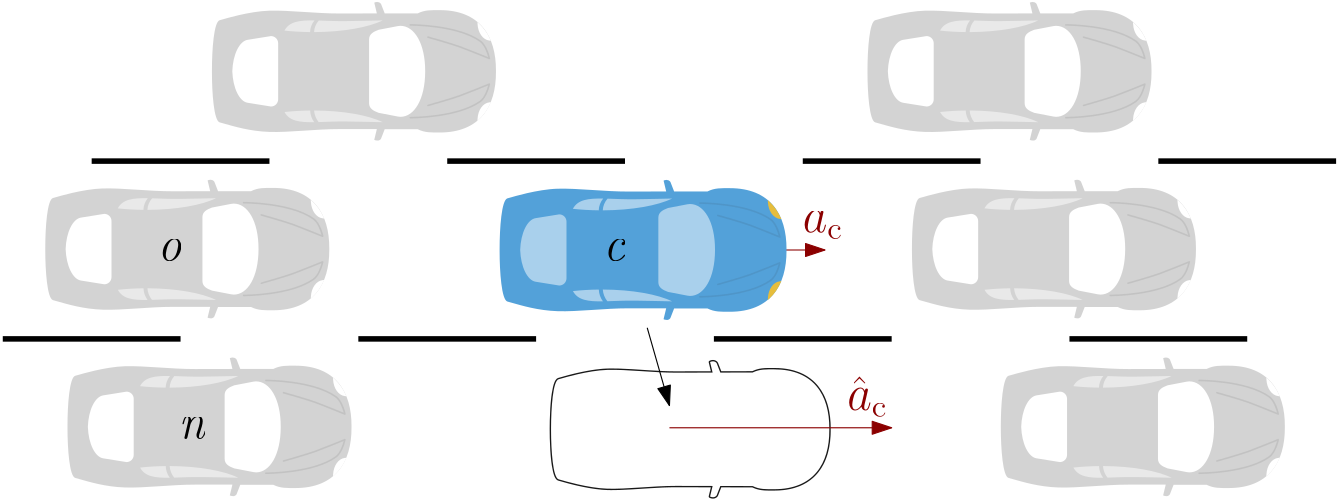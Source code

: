 <?xml version="1.0"?>
<!DOCTYPE ipe SYSTEM "ipe.dtd">
<ipe version="70212" creator="Ipe 7.2.12">
<info created="D:20190508183704" modified="D:20190602180007"/>
<ipestyle name="basic">
<symbol name="arrow/arc(spx)">
<path stroke="sym-stroke" fill="sym-stroke" pen="sym-pen">
0 0 m
-1 0.333 l
-1 -0.333 l
h
</path>
</symbol>
<symbol name="arrow/farc(spx)">
<path stroke="sym-stroke" fill="white" pen="sym-pen">
0 0 m
-1 0.333 l
-1 -0.333 l
h
</path>
</symbol>
<symbol name="arrow/ptarc(spx)">
<path stroke="sym-stroke" fill="sym-stroke" pen="sym-pen">
0 0 m
-1 0.333 l
-0.8 0 l
-1 -0.333 l
h
</path>
</symbol>
<symbol name="arrow/fptarc(spx)">
<path stroke="sym-stroke" fill="white" pen="sym-pen">
0 0 m
-1 0.333 l
-0.8 0 l
-1 -0.333 l
h
</path>
</symbol>
<symbol name="mark/circle(sx)" transformations="translations">
<path fill="sym-stroke">
0.6 0 0 0.6 0 0 e
0.4 0 0 0.4 0 0 e
</path>
</symbol>
<symbol name="mark/disk(sx)" transformations="translations">
<path fill="sym-stroke">
0.6 0 0 0.6 0 0 e
</path>
</symbol>
<symbol name="mark/fdisk(sfx)" transformations="translations">
<group>
<path fill="sym-fill">
0.5 0 0 0.5 0 0 e
</path>
<path fill="sym-stroke" fillrule="eofill">
0.6 0 0 0.6 0 0 e
0.4 0 0 0.4 0 0 e
</path>
</group>
</symbol>
<symbol name="mark/box(sx)" transformations="translations">
<path fill="sym-stroke" fillrule="eofill">
-0.6 -0.6 m
0.6 -0.6 l
0.6 0.6 l
-0.6 0.6 l
h
-0.4 -0.4 m
0.4 -0.4 l
0.4 0.4 l
-0.4 0.4 l
h
</path>
</symbol>
<symbol name="mark/square(sx)" transformations="translations">
<path fill="sym-stroke">
-0.6 -0.6 m
0.6 -0.6 l
0.6 0.6 l
-0.6 0.6 l
h
</path>
</symbol>
<symbol name="mark/fsquare(sfx)" transformations="translations">
<group>
<path fill="sym-fill">
-0.5 -0.5 m
0.5 -0.5 l
0.5 0.5 l
-0.5 0.5 l
h
</path>
<path fill="sym-stroke" fillrule="eofill">
-0.6 -0.6 m
0.6 -0.6 l
0.6 0.6 l
-0.6 0.6 l
h
-0.4 -0.4 m
0.4 -0.4 l
0.4 0.4 l
-0.4 0.4 l
h
</path>
</group>
</symbol>
<symbol name="mark/cross(sx)" transformations="translations">
<group>
<path fill="sym-stroke">
-0.43 -0.57 m
0.57 0.43 l
0.43 0.57 l
-0.57 -0.43 l
h
</path>
<path fill="sym-stroke">
-0.43 0.57 m
0.57 -0.43 l
0.43 -0.57 l
-0.57 0.43 l
h
</path>
</group>
</symbol>
<symbol name="arrow/fnormal(spx)">
<path stroke="sym-stroke" fill="white" pen="sym-pen">
0 0 m
-1 0.333 l
-1 -0.333 l
h
</path>
</symbol>
<symbol name="arrow/pointed(spx)">
<path stroke="sym-stroke" fill="sym-stroke" pen="sym-pen">
0 0 m
-1 0.333 l
-0.8 0 l
-1 -0.333 l
h
</path>
</symbol>
<symbol name="arrow/fpointed(spx)">
<path stroke="sym-stroke" fill="white" pen="sym-pen">
0 0 m
-1 0.333 l
-0.8 0 l
-1 -0.333 l
h
</path>
</symbol>
<symbol name="arrow/linear(spx)">
<path stroke="sym-stroke" pen="sym-pen">
-1 0.333 m
0 0 l
-1 -0.333 l
</path>
</symbol>
<symbol name="arrow/fdouble(spx)">
<path stroke="sym-stroke" fill="white" pen="sym-pen">
0 0 m
-1 0.333 l
-1 -0.333 l
h
-1 0 m
-2 0.333 l
-2 -0.333 l
h
</path>
</symbol>
<symbol name="arrow/double(spx)">
<path stroke="sym-stroke" fill="sym-stroke" pen="sym-pen">
0 0 m
-1 0.333 l
-1 -0.333 l
h
-1 0 m
-2 0.333 l
-2 -0.333 l
h
</path>
</symbol>
<pen name="heavier" value="0.8"/>
<pen name="fat" value="1.2"/>
<pen name="ultrafat" value="2"/>
<symbolsize name="large" value="5"/>
<symbolsize name="small" value="2"/>
<symbolsize name="tiny" value="1.1"/>
<arrowsize name="large" value="10"/>
<arrowsize name="small" value="5"/>
<arrowsize name="tiny" value="3"/>
<color name="red" value="1 0 0"/>
<color name="green" value="0 1 0"/>
<color name="blue" value="0 0 1"/>
<color name="yellow" value="1 1 0"/>
<color name="orange" value="1 0.647 0"/>
<color name="gold" value="1 0.843 0"/>
<color name="purple" value="0.627 0.125 0.941"/>
<color name="gray" value="0.745"/>
<color name="brown" value="0.647 0.165 0.165"/>
<color name="navy" value="0 0 0.502"/>
<color name="pink" value="1 0.753 0.796"/>
<color name="seagreen" value="0.18 0.545 0.341"/>
<color name="turquoise" value="0.251 0.878 0.816"/>
<color name="violet" value="0.933 0.51 0.933"/>
<color name="darkblue" value="0 0 0.545"/>
<color name="darkcyan" value="0 0.545 0.545"/>
<color name="darkgray" value="0.663"/>
<color name="darkgreen" value="0 0.392 0"/>
<color name="darkmagenta" value="0.545 0 0.545"/>
<color name="darkorange" value="1 0.549 0"/>
<color name="darkred" value="0.545 0 0"/>
<color name="lightblue" value="0.678 0.847 0.902"/>
<color name="lightcyan" value="0.878 1 1"/>
<color name="lightgray" value="0.827"/>
<color name="lightgreen" value="0.565 0.933 0.565"/>
<color name="lightyellow" value="1 1 0.878"/>
<dashstyle name="dashed" value="[4] 0"/>
<dashstyle name="dotted" value="[1 3] 0"/>
<dashstyle name="dash dotted" value="[4 2 1 2] 0"/>
<dashstyle name="dash dot dotted" value="[4 2 1 2 1 2] 0"/>
<textsize name="large" value="\large"/>
<textsize name="Large" value="\Large"/>
<textsize name="LARGE" value="\LARGE"/>
<textsize name="huge" value="\huge"/>
<textsize name="Huge" value="\Huge"/>
<textsize name="small" value="\small"/>
<textsize name="footnote" value="\footnotesize"/>
<textsize name="tiny" value="\tiny"/>
<textstyle name="center" begin="\begin{center}" end="\end{center}"/>
<textstyle name="itemize" begin="\begin{itemize}" end="\end{itemize}"/>
<textstyle name="item" begin="\begin{itemize}\item{}" end="\end{itemize}"/>
<gridsize name="4 pts" value="4"/>
<gridsize name="8 pts (~3 mm)" value="8"/>
<gridsize name="16 pts (~6 mm)" value="16"/>
<gridsize name="32 pts (~12 mm)" value="32"/>
<gridsize name="10 pts (~3.5 mm)" value="10"/>
<gridsize name="20 pts (~7 mm)" value="20"/>
<gridsize name="14 pts (~5 mm)" value="14"/>
<gridsize name="28 pts (~10 mm)" value="28"/>
<gridsize name="56 pts (~20 mm)" value="56"/>
<anglesize name="90 deg" value="90"/>
<anglesize name="60 deg" value="60"/>
<anglesize name="45 deg" value="45"/>
<anglesize name="30 deg" value="30"/>
<anglesize name="22.5 deg" value="22.5"/>
<opacity name="10%" value="0.1"/>
<opacity name="30%" value="0.3"/>
<opacity name="50%" value="0.5"/>
<opacity name="75%" value="0.75"/>
<layout paper="512 320" origin="0 0" frame="512 320"/>
<tiling name="falling" angle="-60" step="4" width="1"/>
<tiling name="rising" angle="30" step="4" width="1"/>
</ipestyle>
<page>
<layer name="alpha"/>
<view layers="alpha" active="alpha"/>
<group layer="alpha" matrix="0.105889 0 0 -0.105889 228.64 120.658">
<group>
<path stroke="0.098" fill="0" pen="1">
557.588 7.00009 m
556.079 7.0091
552.867 7.30499
551.119 7.93759 c
547.619 9.43759 l
556.275 45.3751 l
431.464 45.6564 l
429.028 45.6613
426.576 45.6423
424.12 45.6251 c
419.208 45.5908
414.256 45.5206
409.277 45.4064 c
401.984 45.2391
394.608 44.9935
387.215 44.6876 c
386.819 44.6713
386.423 44.642
386.027 44.6251 c
371.095 43.995
356.02 43.1334
340.996 42.1876 c
320.67 40.9049
300.476 39.4803
280.872 38.3126 c
266.344 37.4473
252.14 36.7331
238.497 36.3126 c
229.128 36.0239
220.034 35.8561
211.248 35.9064 c
206.932 35.9311
202.68 35.9997
198.529 36.1251 c
194.378 36.2506
190.149 36.4805
185.873 36.7814 c
183.735 36.9319
181.595 37.0916
179.436 37.2814 c
172.967 37.8498
166.391 38.6028
159.842 39.4689 c
159.832 39.4699
159.821 39.4679
159.811 39.4689 c
155.438 40.0475
151.092 40.6944
146.749 41.3751 c
142.405 42.0558
138.075 42.773
133.811 43.5314 c
129.557 44.288
125.341 45.0967
121.218 45.9064 c
121.208 45.9084
121.196 45.9044
121.186 45.9064 c
119.12 46.3123
117.117 46.7106
115.093 47.1251 c
109.031 48.3668
103.159 49.6412
97.5928 50.9064 c
97.5827 50.9084
97.5717 50.9044
97.5616 50.9064 c
93.8452 51.7513
90.2744 52.5815
86.843 53.4064 c
79.9792 55.0548
73.7277 56.641
68.312 58.0626 c
60.1884 60.1951
53.9295 61.9899
50.2184 63.0626 c
47.7448 63.7784
46.4059 64.1876
46.4059 64.1876 c
32.7186 67.9376 l
31.8162 68.1864
30.9405 68.6306
30.0936 69.2501 c
29.8059 69.4606
29.5313 69.6861
29.2499 69.9376 c
28.1503 70.9172
27.0989 72.2083
26.0937 73.7814 c
26.0891 73.7884
26.0983 73.8057
26.0937 73.8126 c
25.5933 74.5974
25.0712 75.4531
24.5937 76.3751 c
24.5895 76.3831
24.5979 76.3983
24.5937 76.4063 c
24.1161 77.33
23.6425 78.3205
23.1875 79.3751 c
23.1838 79.384
23.1912 79.3972
23.1875 79.4062 c
19.5204 87.9157
16.5674 100.538
14.25 115.625 c
14.2485 115.635
14.2515 115.646
14.25 115.656 c
14.2141 115.89
14.1919 116.14
14.1563 116.375 c
13.6517 119.706
13.1643 123.173
12.7188 126.719 c
12.6883 126.961
12.6553 127.194
12.6251 127.437 c
12.1235 131.481
11.6783 135.64
11.2501 139.906 c
11.2491 139.916
11.2511 139.927
11.2501 139.937 c
11.0365 142.066
10.821 144.232
10.6251 146.406 c
10.6242 146.416
10.626 146.427
10.6251 146.437 c
10.4293 148.612
10.2411 150.787
10.0626 153 c
10.0618 153.01
10.0634 153.021
10.0626 153.031 c
9.70484 157.469
9.38442 161.977
9.09385 166.531 c
9.0932 166.541
9.09451 166.552
9.09385 166.562 c
8.22126 180.246
7.63427 194.351
7.31262 208.125 c
7.31238 208.135
7.31286 208.145
7.31262 208.156 c
7.09819 217.345
7.00002 226.369
7.00002 235.063 c
7.00002 236.03
7.02757 237.025
7.03127 238 c
7.02757 238.975
7.00002 239.97
7.00002 240.938 c
7.00002 249.631
7.09818 258.655
7.31252 267.844 c
7.31276 267.854
7.31228 267.865
7.31252 267.875 c
7.63417 281.649
8.22116 295.753
9.09375 309.437 c
9.09441 309.448
9.0931 309.459
9.09375 309.469 c
9.38432 314.023
9.70474 318.531
10.0625 322.969 c
10.0633 322.979
10.0617 322.99
10.0625 323 c
10.241 325.213
10.4292 327.388
10.625 329.562 c
10.6259 329.573
10.6241 329.583
10.625 329.594 c
10.8209 331.768
11.0364 333.934
11.25 336.062 c
11.251 336.073
11.249 336.083
11.25 336.094 c
11.6782 340.36
12.1234 344.519
12.625 348.562 c
12.6552 348.806
12.6882 349.038
12.7187 349.281 c
13.1642 352.827
13.6516 356.293
14.1562 359.625 c
14.1918 359.86
14.214 360.109
14.2499 360.344 c
14.2514 360.354
14.2484 360.365
14.2499 360.375 c
16.5673 375.462
19.5203 388.084
23.1874 396.593 c
23.1911 396.602
23.1837 396.616
23.1874 396.625 c
23.6424 397.679
24.116 398.67
24.5936 399.593 c
24.5978 399.601
24.5894 399.617
24.5936 399.625 c
25.0711 400.547
25.5932 401.402
26.0936 402.187 c
26.0982 402.194
26.089 402.211
26.0936 402.218 c
27.0988 403.791
28.1502 405.082
29.2498 406.062 c
29.5312 406.314
29.8058 406.539
30.0935 406.75 c
30.9404 407.369
31.8161 407.813
32.7185 408.062 c
46.4058 411.812 l
46.4058 411.812
47.7447 412.221
50.2183 412.937 c
53.9294 414.01
60.1883 415.805
68.3119 417.937 c
73.7276 419.359
79.9791 420.945
86.8429 422.593 c
90.2743 423.418
93.8451 424.248
97.5615 425.093 c
97.5717 425.095
97.5826 425.091
97.5927 425.093 c
103.159 426.359
109.031 427.633
115.093 428.875 c
117.116 429.289
119.12 429.687
121.186 430.093 c
121.196 430.095
121.207 430.091
121.217 430.093 c
125.341 430.903
129.557 431.712
133.811 432.468 c
138.075 433.227
142.405 433.944
146.748 434.625 c
151.092 435.305
155.438 435.952
159.811 436.531 c
159.821 436.532
159.832 436.53
159.842 436.531 c
166.391 437.397
172.967 438.15
179.436 438.718 c
181.595 438.908
183.735 439.068
185.873 439.218 c
190.149 439.519
194.378 439.749
198.529 439.875 c
202.68 440
206.932 440.069
211.248 440.093 c
220.034 440.144
229.128 439.976
238.497 439.687 c
252.14 439.267
266.344 438.552
280.872 437.687 c
300.476 436.519
320.67 435.095
340.996 433.812 c
356.02 432.866
371.095 432.005
386.027 431.375 c
386.423 431.358
386.819 431.328
387.215 431.312 c
394.608 431.006
401.984 430.761
409.277 430.593 c
414.255 430.479
419.208 430.409
424.12 430.375 c
426.576 430.357
429.028 430.338
431.464 430.343 c
556.275 430.625 l
547.619 466.562 l
551.119 468.062 l
552.867 468.695
556.079 468.991
557.588 469 c
558.436 469.005
559.343 468.925
560.275 468.75 c
560.586 468.691
560.899 468.609
561.213 468.531 c
561.517 468.455
561.845 468.374
562.15 468.281 c
562.779 468.088
563.414 467.859
564.025 467.593 c
565.847 466.8
567.559 465.662
568.806 464.281 c
568.816 464.27
568.828 464.26
568.838 464.25 c
569.462 463.552
569.95 462.798
570.306 461.968 c
582.462 430.656 l
692.399 430.906 l
693.146 431.28
693.875 431.651
694.617 432 c
697.597 433.399
700.528 434.597
703.461 435.625 c
704.923 436.137
706.379 436.6
707.836 437.031 c
712.936 438.538
718.024 439.582
723.18 440.281 c
726.126 440.68
729.105 440.975
732.117 441.187 c
733.623 441.293
735.151 441.367
736.679 441.437 c
739.736 441.577
742.818 441.65
745.992 441.687 c
752.339 441.761
758.971 441.687
765.992 441.687 c
776.402 441.687
786.314 441.156
795.773 440.125 c
799.556 439.712
803.264 439.227
806.897 438.656 c
814.165 437.513
821.126 436.037
827.803 434.281 c
829.473 433.842
831.139 433.382
832.772 432.906 c
837.671 431.477
842.385 429.88
846.959 428.125 c
848.484 427.539
850.002 426.964
851.491 426.343 c
854.469 425.102
857.373 423.786
860.209 422.406 c
861.628 421.716
863.045 421.005
864.428 420.281 c
867.194 418.832
869.895 417.301
872.522 415.718 c
873.835 414.927
875.118 414.105
876.397 413.281 c
882.791 409.161
888.76 404.655
894.303 399.75 c
898.731 395.83
902.904 391.67
906.803 387.281 c
906.808 387.275
906.798 387.255
906.803 387.25 c
907.773 386.157
908.74 385.058
909.678 383.937 c
909.683 383.931
909.673 383.912
909.678 383.906 c
910.615 382.785
911.553 381.648
912.459 380.5 c
912.464 380.494
912.454 380.475
912.459 380.469 c
915.184 377.01
917.772 373.45
920.209 369.75 c
920.214 369.743
920.204 369.726
920.209 369.719 c
921.018 368.49
921.838 367.254
922.615 366 c
922.62 365.992
922.61 365.976
922.615 365.969 c
924.955 362.191
927.182 358.316
929.24 354.312 c
929.244 354.304
929.236 354.289
929.24 354.281 c
929.923 352.952
930.588 351.603
931.24 350.25 c
931.244 350.242
931.236 350.227
931.24 350.219 c
931.892 348.865
932.556 347.502
933.177 346.125 c
933.181 346.116
933.173 346.102
933.177 346.094 c
934.424 343.331
935.615 340.542
936.74 337.688 c
936.744 337.679
936.736 337.665
936.74 337.656 c
937.3 336.233
937.835 334.789
938.365 333.344 c
938.368 333.335
938.362 333.322
938.365 333.313 c
938.895 331.867
939.427 330.405
939.927 328.938 c
940.427 327.471
940.926 325.989
941.396 324.5 c
941.399 324.491
941.393 324.478
941.396 324.469 c
941.866 322.98
942.33 321.478
942.771 319.969 c
942.774 319.959
942.768 319.947
942.771 319.938 c
943.211 318.428
943.641 316.905
944.052 315.375 c
944.055 315.365
944.049 315.354
944.052 315.344 c
945.29 310.734
946.421 306.038
947.396 301.25 c
947.396 301.219 l
947.719 299.63
948.007 298.015
948.302 296.407 c
948.302 296.375 l
950.377 285.057
951.764 273.313
952.458 261.157 c
952.459 261.146
952.458 261.136
952.458 261.125 c
952.556 259.398
952.637 257.65
952.708 255.907 c
952.709 255.896
952.708 255.886
952.708 255.875 c
952.851 252.379
952.955 248.868
952.99 245.313 c
952.99 245.303
952.99 245.292
952.99 245.282 c
953.007 243.499
953 241.704
952.99 239.907 c
952.99 239.271
952.968 238.635
952.959 238.001 c
952.969 237.366
952.99 236.73
952.99 236.094 c
953 234.297
953.007 232.502
952.99 230.719 c
952.99 230.709
952.99 230.698
952.99 230.688 c
952.956 227.133
952.851 223.623
952.708 220.126 c
952.708 220.115
952.709 220.105
952.708 220.094 c
952.637 218.351
952.556 216.604
952.458 214.876 c
952.458 214.865
952.459 214.855
952.458 214.844 c
951.764 202.688
950.377 190.944
948.302 179.626 c
948.302 179.594 l
948.007 177.986
947.719 176.371
947.396 174.782 c
947.396 174.751 l
946.421 169.963
945.29 165.267
944.052 160.657 c
944.049 160.647
944.055 160.636
944.052 160.626 c
943.641 159.096
943.211 157.573
942.771 156.063 c
942.768 156.053
942.774 156.042
942.771 156.032 c
942.33 154.523
941.866 153.021
941.396 151.532 c
941.393 151.523
941.399 151.51
941.396 151.501 c
940.926 150.013
940.427 148.531
939.927 147.063 c
939.427 145.596
938.895 144.134
938.365 142.688 c
938.362 142.679
938.368 142.666
938.365 142.657 c
937.835 141.212
937.3 139.768
936.74 138.345 c
936.736 138.336
936.744 138.322
936.74 138.314 c
935.615 135.459
934.424 132.67
933.177 129.907 c
933.173 129.899
933.181 129.885
933.177 129.876 c
932.556 128.499
931.892 127.136
931.24 125.782 c
931.236 125.774
931.244 125.759
931.24 125.751 c
930.588 124.398
929.923 123.049
929.24 121.72 c
929.236 121.712
929.244 121.697
929.24 121.689 c
927.182 117.685
924.955 113.811
922.615 110.032 c
922.61 110.025
922.62 110.009
922.615 110.001 c
921.838 108.747
921.018 107.511
920.209 106.282 c
920.204 106.276
920.214 106.258
920.209 106.251 c
917.772 102.551
915.184 98.9907
912.459 95.5325 c
912.454 95.5266
912.464 95.5073
912.459 95.5013 c
911.553 94.3528
910.615 93.216
909.678 92.0951 c
909.673 92.0891
909.683 92.0698
909.678 92.0639 c
908.74 90.943
907.773 89.8443
906.803 88.7514 c
906.798 88.7454
906.808 88.7261
906.803 88.7202 c
902.904 84.3312
898.731 80.1709
894.303 76.2515 c
888.76 71.3457
882.791 66.8403
876.397 62.7202 c
875.118 61.8962
873.835 61.074
872.522 60.2827 c
869.895 58.7002
867.194 57.1689
864.428 55.7202 c
863.045 54.9958
861.628 54.2855
860.209 53.5952 c
857.373 52.2147
854.469 50.8991
851.491 49.6577 c
850.002 49.037
848.484 48.4617
846.959 47.8765 c
842.385 46.1206
837.671 44.5239
832.772 43.0952 c
831.139 42.619
829.473 42.1592
827.803 41.7202 c
821.126 39.9641
814.165 38.4877
806.897 37.3452 c
803.264 36.7739
799.556 36.2889
795.773 35.8765 c
786.314 34.8439
776.402 34.3126
765.992 34.3126 c
758.971 34.3126
752.339 34.2385
745.992 34.3126 c
742.818 34.3499
739.737 34.4227
736.68 34.5626 c
735.151 34.6326
733.623 34.7065
732.117 34.8126 c
729.106 35.025
726.126 35.3196
723.18 35.7189 c
718.024 36.4174
712.936 37.4614
707.836 38.9689 c
706.379 39.3997
704.923 39.8626
703.461 40.3751 c
700.529 41.4031
697.597 42.6006
694.618 44.0001 c
693.875 44.3488
693.146 44.72
692.399 45.0939 c
582.463 45.3439 l
570.306 14.0314 l
569.95 13.2014
569.462 12.4481
568.838 11.7502 c
568.828 11.7397
568.816 11.7296
568.806 11.7189 c
567.559 10.3379
565.847 9.19995
564.025 8.40643 c
563.414 8.1405
562.779 7.91202
562.15 7.71893 c
561.845 7.62564
561.517 7.54456
561.213 7.46893 c
560.899 7.39124
560.586 7.30869
560.275 7.25018 c
559.343 7.07428
558.436 6.99521
557.588 7.00018 c
557.588 7.00009 l
h
</path>
<path fill="1">
557.588 7.00009 m
556.079 7.0091
552.867 7.30621
551.119 7.93759 c
547.619 9.43759 l
556.275 45.2814 l
431.464 45.5626 l
353.501 45.728
264.942 34.0589
198.529 36.0626 c
132.117 38.0663
46.4058 64.0626
46.4058 64.0626 c
32.7184 67.8439 l
13.4672 73.1401
6.99997 165.211
6.99997 234.625 c
6.99997 235.738
7.02662 236.878
7.03122 238 c
7.02662 239.122
6.99997 240.262
6.99997 241.375 c
6.99997 310.789
13.4672 402.86
32.7184 408.156 c
46.4058 411.938 l
46.4058 411.938
132.117 437.934
198.529 439.938 c
264.942 441.941
353.501 430.272
431.464 430.438 c
556.275 430.719 l
547.619 466.563 l
551.119 468.063 l
552.867 468.694
556.079 468.991
557.588 469 c
558.436 469.005
559.343 468.926
560.275 468.75 c
560.586 468.692
560.899 468.609
561.213 468.531 c
561.517 468.456
561.845 468.375
562.15 468.281 c
562.779 468.089
563.414 467.859
564.025 467.594 c
565.847 466.802
567.559 465.691
568.806 464.313 c
568.816 464.302
568.828 464.292
568.838 464.281 c
569.462 463.585
569.95 462.829
570.306 462 c
582.462 430.75 l
692.399 431 l
716.299 442.943
737.91 441.719
765.992 441.719 c
899.241 441.719
953.618 355.133
952.99 240.344 c
952.99 239.564
952.971 238.778
952.959 238 c
952.971 237.222
952.99 236.437
952.99 235.656 c
953.618 120.868
899.241 34.2814
765.992 34.2814 c
737.91 34.2814
716.299 33.0577
692.399 45.0001 c
582.462 45.2501 l
570.306 14.0002 l
569.95 13.1717
569.462 12.4155
568.838 11.7189 c
568.828 11.7085
568.816 11.6983
568.806 11.6877 c
567.559 10.3092
565.847 9.19846
564.025 8.40644 c
563.414 8.14099
562.779 7.91162
562.15 7.71894 c
561.845 7.62586
561.517 7.54434
561.213 7.46894 c
560.899 7.39136
560.586 7.3086
560.275 7.25019 c
559.343 7.07459
558.436 6.99521
557.588 7.00019 c
557.588 7.00009 l
h
</path>
</group>
</group>
<path stroke="black" pen="2">
32 128 m
96 128 l
</path>
<path stroke="black" pen="2">
160 128 m
224 128 l
</path>
<path stroke="black" pen="2">
288 128 m
352 128 l
</path>
<path stroke="black" pen="2">
416 128 m
480 128 l
</path>
<path stroke="black" pen="2">
512 192 m
448 192 l
</path>
<path stroke="black" pen="2">
384 192 m
320 192 l
</path>
<path stroke="black" pen="2">
256 192 m
192 192 l
</path>
<path stroke="black" pen="2">
128 192 m
64 192 l
</path>
<path stroke="darkred" arrow="normal/normal">
272 96 m
352 96 l
</path>
<path stroke="black" arrow="normal/normal">
264 132 m
272 104 l
</path>
<text matrix="1 0 0 1 64 4" transformations="translations" pos="256 160" stroke="darkred" type="label" width="14.55" height="7.415" depth="2.58" valign="bottom" size="LARGE" style="math">a_{\rm c}</text>
<text matrix="1 0 0 1 80 -60" transformations="translations" pos="256 160" stroke="darkred" type="label" width="14.55" height="11.959" depth="2.58" valign="bottom" size="LARGE" style="math">\hat{a}_{\rm c}</text>
<text transformations="translations" pos="256 160" stroke="black" type="label" width="7.747" height="7.412" depth="0" halign="center" valign="center" size="LARGE" style="math">\textit{c}</text>
<path stroke="darkred" arrow="normal/normal">
256 160 m
328 160 l
</path>
<group matrix="0.595292 0 0 -0.595292 210.858 185.238">
<path fill="0.325 0.631 0.85">
101 0 m
4.68 0 0 -4.68 101.061 4.6796 99.81 0.17 a
99.17 0.45 l
100.74 7 l
77.85 7.05 l
63.55 7.1
47.31 5
35.13 5.33 c
22.95 5.66
7.23 10.47
7.23 10.47 c
4.72 11.16 l
1.19 12.13
0 29
0 41.75 c
0 42.98 l
0 55.72
1.19 72.6
4.72 73.57 c
7.23 74.27 l
13.27 75.94
23 79
35.13 79.4 c
47.26 79.8
63.55 77.63
77.85 77.66 c
100.74 77.66 l
99.15 84.23 l
99.79 84.51 l
4.27 0 0 -4.27 100.983 80.41 100.98 84.68 a
2.85 0 0 -2.85 101.225 81.8406 101.47 84.68 a
101.64 84.68 l
101.82 84.63 l
102.16 84.5 l
2.6 0 0 -2.6 101.166 82.0974 103.04 83.9 a
1.37 0 0 -1.37 102.042 82.9616 103.31 83.48 a
105.54 77.75 l
125.7 77.75 l
130.09 79.94
134.05 79.75
139.2 79.75 c
163.64 79.75
173.61 63.87
173.5 42.82 c
173.5 42.39 l
173.5 41.96 l
173.61 20.88
163.64 5
139.2 5 c
134.05 5
130.09 4.78
125.7 7 c
105.54 7 l
103.31 1.26 l
1.22 0 0 -1.22 102.22 1.80815 103 0.87 a
2.6 0 0 -2.6 101.126 2.67265 102.12 0.27 a
101.78 0.14 l
101.43 0.14 l
2.15 0 0 -2.15 100.553 2.10304 101 0 a
h
</path>
<path fill="1" opacity="50%">
60 66.33 m
156.31 0 0 -156.31 61.2372 222.635 44.35 67.24 a
47.27 72.78
53.48 73.58
62.48 73.45 c
12.6 0 0 12.6 72.5938 65.9353 60 66.33 a
h
62.41 66.31 m
12.52 0 0 -12.52 74.9042 65.5062 65.17 73.38 a
70.08 73.24
75.71 72.94
82.01 73.02 c
91.12 73.13
98.43 73.36
104.3 73.45 c
95.76 69.23
80.22 66.39
62.41 66.31 c
h
</path>
<path fill="0.901 0.741 0.235">
170.39 61.22 m
169.46 61.33 l
165.46 61.79
162.55 66.09
162.26 71.33 c
162.19 72.64 l
163.19 71.75 l
29.49 0 0 -29.49 142.966 50.2869 170 62.07 a
170.38 61.22 l
h
</path>
<path fill="0.164 0.16 0.164" opacity="10%">
121.21 71.19 m
121.15 71.19 l
0.5 0 0 0.5 121.15 70.69 121.15 70.19 a
121.21 70.19 l
122.65 70.19
149.97 70.05
163.54 60.41 c
166.54 58.29
168.15 53.14
168.7 51.02 c
165.63 52.27
155.59 56.34
151.46 57.84 c
146.78 59.55
132.25 63.68
132.1 63.72 c
0.51 0 0 0.51 131.97 63.227 131.48 63.37 a
0.5 0 0 0.5 131.963 63.2419 131.83 62.76 a
131.97 62.76
146.48 58.6
151.12 56.9 c
155.98 55.13
169.12 49.78
169.23 49.73 c
0.5 0 0 0.5 169.419 50.193 169.74 49.81 a
0.49 0 0 0.49 169.43 50.1898 169.91 50.29 a
169.84 50.62
168.22 58.29
164.12 61.22 c
150.3 71
122.68 71.19
121.21 71.19 c
h
</path>
<path fill="1" opacity="50%">
36.05 20.85 m
21.79 23.14 l
16.79 23.94
12.79 32.08
12.44 42.37 c
12.81 52.65
16.81 60.8
21.79 61.59 c
36.05 63.88 l
4.39 0 0 -4.39 36.06 59.49 40.45 59.48 a
40.45 25.25 l
4.39 0 0 -4.39 36.06 25.24 36.05 20.85 a
h
</path>
<path fill="1" opacity="50%">
115.18 14.57 m
7.94 0 0 -7.94 115.253 22.5097 113.57 14.75 a
101.85 17 l
98.6 18.22
96 19.62
96 22.87 c
96 61.87 l
96 65.12
98.61 66.53
101.86 67.74 c
113.56 70 l
7.29 0 0 -7.29 115.17 62.89 115.17 70.18 a
123.5 70.18
130.24 59.66
130.27 42.39 c
130.3 25.12
123.5 14.59
115.17 14.59 c
h
</path>
<path fill="1" opacity="50%">
62.39 18.42 m
80.21 18.34
95.76 15.5
104.3 11.28 c
98.43 11.37
91.12 11.61
82.01 11.71 c
75.76 11.79
70.16 11.5
65.28 11.35 c
11.35 0 0 -11.35 73.7286 18.9292 62.39 18.42 a
h
62.63 11.29 m
53.52 11.14
47.25 11.92
44.31 17.5 c
49.2 18.04
54.47 18.34
59.95 18.4 c
11.73 0 0 11.73 71.6745 18.7593 62.63 11.29 a
h
</path>
<path fill="0.901 0.741 0.235">
170.39 23.69 m
169.46 23.59 l
165.46 23.12
162.55 18.82
162.26 13.59 c
162.19 12.29 l
163.19 13.18 l
29.56 0 0 29.56 142.923 34.6982 170 22.84 a
170.38 23.69 l
h
</path>
<path fill="0.164 0.16 0.164" opacity="10%">
169.42 35 m
0.43 0 0 0.43 169.325 34.5806 169.23 35 a
169.1 35
155.98 29.6
151.12 27.83 c
146.48 26.13
132 22
131.83 22 c
0.5 0 0 0.5 131.965 21.5 132.1 21 a
132.25 21
146.78 25.17
151.46 26.88 c
155.59 28.39
165.63 32.45
168.7 33.7 c
168.14 31.58
166.52 26.43
163.54 24.31 c
149.67 14.46
121.43 14.52
121.16 14.53 c
0.5 0 0 0.5 121.16 14.03 121.16 13.53 a
121.46 13.53
150 13.46
164.16 23.53 c
168.26 26.44
169.88 34.13
169.95 34.46 c
0.49 0 0 0.49 169.47 34.5602 169.78 34.94 a
0.47 0 0 0.47 169.529 34.5428 169.42 35 a
h
</path>
</group>
<group matrix="0.589324 0 0 -0.589324 359.297 185.299">
<path fill="0.827">
101 0 m
4.68 0 0 -4.68 101.061 4.6796 99.81 0.17 a
99.17 0.45 l
100.74 7 l
77.85 7.05 l
63.55 7.1
47.31 5
35.13 5.33 c
22.95 5.66
7.23 10.47
7.23 10.47 c
4.72 11.16 l
1.19 12.13
0 29
0 41.75 c
0 42.98 l
0 55.72
1.19 72.6
4.72 73.57 c
7.23 74.27 l
13.27 75.94
23 79
35.13 79.4 c
47.26 79.8
63.55 77.63
77.85 77.66 c
100.74 77.66 l
99.15 84.23 l
99.79 84.51 l
4.27 0 0 -4.27 100.983 80.41 100.98 84.68 a
2.85 0 0 -2.85 101.225 81.8406 101.47 84.68 a
101.64 84.68 l
101.82 84.63 l
102.16 84.5 l
2.6 0 0 -2.6 101.166 82.0974 103.04 83.9 a
1.37 0 0 -1.37 102.042 82.9616 103.31 83.48 a
105.54 77.75 l
125.7 77.75 l
130.09 79.94
134.05 79.75
139.2 79.75 c
163.64 79.75
173.61 63.87
173.5 42.82 c
173.5 42.39 l
173.5 41.96 l
173.61 20.88
163.64 5
139.2 5 c
134.05 5
130.09 4.78
125.7 7 c
105.54 7 l
103.31 1.26 l
1.22 0 0 -1.22 102.22 1.80815 103 0.87 a
2.6 0 0 -2.6 101.126 2.67265 102.12 0.27 a
101.78 0.14 l
101.43 0.14 l
2.15 0 0 -2.15 100.553 2.10304 101 0 a
h
</path>
<path fill="1" opacity="50%">
60 66.33 m
156.31 0 0 -156.31 61.2372 222.635 44.35 67.24 a
47.27 72.78
53.48 73.58
62.48 73.45 c
12.6 0 0 12.6 72.5938 65.9353 60 66.33 a
h
62.41 66.31 m
12.52 0 0 -12.52 74.9042 65.5062 65.17 73.38 a
70.08 73.24
75.71 72.94
82.01 73.02 c
91.12 73.13
98.43 73.36
104.3 73.45 c
95.76 69.23
80.22 66.39
62.41 66.31 c
h
</path>
<path fill="1" opacity="40%">
170.39 61.22 m
169.46 61.33 l
165.46 61.79
162.55 66.09
162.26 71.33 c
162.19 72.64 l
163.19 71.75 l
29.49 0 0 -29.49 142.966 50.2869 170 62.07 a
170.38 61.22 l
h
</path>
<path fill="0.164 0.16 0.164" opacity="10%">
121.21 71.19 m
121.15 71.19 l
0.5 0 0 0.5 121.15 70.69 121.15 70.19 a
121.21 70.19 l
122.65 70.19
149.97 70.05
163.54 60.41 c
166.54 58.29
168.15 53.14
168.7 51.02 c
165.63 52.27
155.59 56.34
151.46 57.84 c
146.78 59.55
132.25 63.68
132.1 63.72 c
0.51 0 0 0.51 131.97 63.227 131.48 63.37 a
0.5 0 0 0.5 131.963 63.2419 131.83 62.76 a
131.97 62.76
146.48 58.6
151.12 56.9 c
155.98 55.13
169.12 49.78
169.23 49.73 c
0.5 0 0 0.5 169.419 50.193 169.74 49.81 a
0.49 0 0 0.49 169.43 50.1898 169.91 50.29 a
169.84 50.62
168.22 58.29
164.12 61.22 c
150.3 71
122.68 71.19
121.21 71.19 c
h
</path>
<path fill="1">
36.05 20.85 m
21.79 23.14 l
16.79 23.94
12.79 32.08
12.44 42.37 c
12.81 52.65
16.81 60.8
21.79 61.59 c
36.05 63.88 l
4.39 0 0 -4.39 36.06 59.49 40.45 59.48 a
40.45 25.25 l
4.39 0 0 -4.39 36.06 25.24 36.05 20.85 a
h
</path>
<path fill="1">
115.18 14.57 m
7.94 0 0 -7.94 115.253 22.5097 113.57 14.75 a
101.85 17 l
98.6 18.22
96 19.62
96 22.87 c
96 61.87 l
96 65.12
98.61 66.53
101.86 67.74 c
113.56 70 l
7.29 0 0 -7.29 115.17 62.89 115.17 70.18 a
123.5 70.18
130.24 59.66
130.27 42.39 c
130.3 25.12
123.5 14.59
115.17 14.59 c
h
</path>
<path fill="1" opacity="50%">
62.39 18.42 m
80.21 18.34
95.76 15.5
104.3 11.28 c
98.43 11.37
91.12 11.61
82.01 11.71 c
75.76 11.79
70.16 11.5
65.28 11.35 c
11.35 0 0 -11.35 73.7286 18.9292 62.39 18.42 a
h
62.63 11.29 m
53.52 11.14
47.25 11.92
44.31 17.5 c
49.2 18.04
54.47 18.34
59.95 18.4 c
11.73 0 0 11.73 71.6745 18.7593 62.63 11.29 a
h
</path>
<path fill="1" opacity="40%">
170.39 23.69 m
169.46 23.59 l
165.46 23.12
162.55 18.82
162.26 13.59 c
162.19 12.29 l
163.19 13.18 l
29.56 0 0 29.56 142.923 34.6982 170 22.84 a
170.38 23.69 l
h
</path>
<path fill="0.164 0.16 0.164" opacity="10%">
169.42 35 m
0.43 0 0 0.43 169.325 34.5806 169.23 35 a
169.1 35
155.98 29.6
151.12 27.83 c
146.48 26.13
132 22
131.83 22 c
0.5 0 0 0.5 131.965 21.5 132.1 21 a
132.25 21
146.78 25.17
151.46 26.88 c
155.59 28.39
165.63 32.45
168.7 33.7 c
168.14 31.58
166.52 26.43
163.54 24.31 c
149.67 14.46
121.43 14.52
121.16 14.53 c
0.5 0 0 0.5 121.16 14.03 121.16 13.53 a
121.46 13.53
150 13.46
164.16 23.53 c
168.26 26.44
169.88 34.13
169.95 34.46 c
0.49 0 0 0.49 169.47 34.5602 169.78 34.94 a
0.47 0 0 0.47 169.529 34.5428 169.42 35 a
h
</path>
</group>
<text matrix="1 0 0 1 -4 0" transformations="translations" pos="256 160" stroke="black" type="label" width="7.747" height="7.412" depth="0" halign="center" valign="center" size="LARGE" style="math">\textit{c}</text>
<group matrix="0.589324 0 0 -0.589324 343.297 249.299">
<path fill="0.827">
101 0 m
4.68 0 0 -4.68 101.061 4.6796 99.81 0.17 a
99.17 0.45 l
100.74 7 l
77.85 7.05 l
63.55 7.1
47.31 5
35.13 5.33 c
22.95 5.66
7.23 10.47
7.23 10.47 c
4.72 11.16 l
1.19 12.13
0 29
0 41.75 c
0 42.98 l
0 55.72
1.19 72.6
4.72 73.57 c
7.23 74.27 l
13.27 75.94
23 79
35.13 79.4 c
47.26 79.8
63.55 77.63
77.85 77.66 c
100.74 77.66 l
99.15 84.23 l
99.79 84.51 l
4.27 0 0 -4.27 100.983 80.41 100.98 84.68 a
2.85 0 0 -2.85 101.225 81.8406 101.47 84.68 a
101.64 84.68 l
101.82 84.63 l
102.16 84.5 l
2.6 0 0 -2.6 101.166 82.0974 103.04 83.9 a
1.37 0 0 -1.37 102.042 82.9616 103.31 83.48 a
105.54 77.75 l
125.7 77.75 l
130.09 79.94
134.05 79.75
139.2 79.75 c
163.64 79.75
173.61 63.87
173.5 42.82 c
173.5 42.39 l
173.5 41.96 l
173.61 20.88
163.64 5
139.2 5 c
134.05 5
130.09 4.78
125.7 7 c
105.54 7 l
103.31 1.26 l
1.22 0 0 -1.22 102.22 1.80815 103 0.87 a
2.6 0 0 -2.6 101.126 2.67265 102.12 0.27 a
101.78 0.14 l
101.43 0.14 l
2.15 0 0 -2.15 100.553 2.10304 101 0 a
h
</path>
<path fill="1" opacity="50%">
60 66.33 m
156.31 0 0 -156.31 61.2372 222.635 44.35 67.24 a
47.27 72.78
53.48 73.58
62.48 73.45 c
12.6 0 0 12.6 72.5938 65.9353 60 66.33 a
h
62.41 66.31 m
12.52 0 0 -12.52 74.9042 65.5062 65.17 73.38 a
70.08 73.24
75.71 72.94
82.01 73.02 c
91.12 73.13
98.43 73.36
104.3 73.45 c
95.76 69.23
80.22 66.39
62.41 66.31 c
h
</path>
<path fill="1" opacity="40%">
170.39 61.22 m
169.46 61.33 l
165.46 61.79
162.55 66.09
162.26 71.33 c
162.19 72.64 l
163.19 71.75 l
29.49 0 0 -29.49 142.966 50.2869 170 62.07 a
170.38 61.22 l
h
</path>
<path fill="0.164 0.16 0.164" opacity="10%">
121.21 71.19 m
121.15 71.19 l
0.5 0 0 0.5 121.15 70.69 121.15 70.19 a
121.21 70.19 l
122.65 70.19
149.97 70.05
163.54 60.41 c
166.54 58.29
168.15 53.14
168.7 51.02 c
165.63 52.27
155.59 56.34
151.46 57.84 c
146.78 59.55
132.25 63.68
132.1 63.72 c
0.51 0 0 0.51 131.97 63.227 131.48 63.37 a
0.5 0 0 0.5 131.963 63.2419 131.83 62.76 a
131.97 62.76
146.48 58.6
151.12 56.9 c
155.98 55.13
169.12 49.78
169.23 49.73 c
0.5 0 0 0.5 169.419 50.193 169.74 49.81 a
0.49 0 0 0.49 169.43 50.1898 169.91 50.29 a
169.84 50.62
168.22 58.29
164.12 61.22 c
150.3 71
122.68 71.19
121.21 71.19 c
h
</path>
<path fill="1">
36.05 20.85 m
21.79 23.14 l
16.79 23.94
12.79 32.08
12.44 42.37 c
12.81 52.65
16.81 60.8
21.79 61.59 c
36.05 63.88 l
4.39 0 0 -4.39 36.06 59.49 40.45 59.48 a
40.45 25.25 l
4.39 0 0 -4.39 36.06 25.24 36.05 20.85 a
h
</path>
<path fill="1">
115.18 14.57 m
7.94 0 0 -7.94 115.253 22.5097 113.57 14.75 a
101.85 17 l
98.6 18.22
96 19.62
96 22.87 c
96 61.87 l
96 65.12
98.61 66.53
101.86 67.74 c
113.56 70 l
7.29 0 0 -7.29 115.17 62.89 115.17 70.18 a
123.5 70.18
130.24 59.66
130.27 42.39 c
130.3 25.12
123.5 14.59
115.17 14.59 c
h
</path>
<path fill="1" opacity="50%">
62.39 18.42 m
80.21 18.34
95.76 15.5
104.3 11.28 c
98.43 11.37
91.12 11.61
82.01 11.71 c
75.76 11.79
70.16 11.5
65.28 11.35 c
11.35 0 0 -11.35 73.7286 18.9292 62.39 18.42 a
h
62.63 11.29 m
53.52 11.14
47.25 11.92
44.31 17.5 c
49.2 18.04
54.47 18.34
59.95 18.4 c
11.73 0 0 11.73 71.6745 18.7593 62.63 11.29 a
h
</path>
<path fill="1" opacity="40%">
170.39 23.69 m
169.46 23.59 l
165.46 23.12
162.55 18.82
162.26 13.59 c
162.19 12.29 l
163.19 13.18 l
29.56 0 0 29.56 142.923 34.6982 170 22.84 a
170.38 23.69 l
h
</path>
<path fill="0.164 0.16 0.164" opacity="10%">
169.42 35 m
0.43 0 0 0.43 169.325 34.5806 169.23 35 a
169.1 35
155.98 29.6
151.12 27.83 c
146.48 26.13
132 22
131.83 22 c
0.5 0 0 0.5 131.965 21.5 132.1 21 a
132.25 21
146.78 25.17
151.46 26.88 c
155.59 28.39
165.63 32.45
168.7 33.7 c
168.14 31.58
166.52 26.43
163.54 24.31 c
149.67 14.46
121.43 14.52
121.16 14.53 c
0.5 0 0 0.5 121.16 14.03 121.16 13.53 a
121.46 13.53
150 13.46
164.16 23.53 c
168.26 26.44
169.88 34.13
169.95 34.46 c
0.49 0 0 0.49 169.47 34.5602 169.78 34.94 a
0.47 0 0 0.47 169.529 34.5428 169.42 35 a
h
</path>
</group>
<group matrix="0.589324 0 0 -0.589324 107.297 249.299">
<path fill="0.827">
101 0 m
4.68 0 0 -4.68 101.061 4.6796 99.81 0.17 a
99.17 0.45 l
100.74 7 l
77.85 7.05 l
63.55 7.1
47.31 5
35.13 5.33 c
22.95 5.66
7.23 10.47
7.23 10.47 c
4.72 11.16 l
1.19 12.13
0 29
0 41.75 c
0 42.98 l
0 55.72
1.19 72.6
4.72 73.57 c
7.23 74.27 l
13.27 75.94
23 79
35.13 79.4 c
47.26 79.8
63.55 77.63
77.85 77.66 c
100.74 77.66 l
99.15 84.23 l
99.79 84.51 l
4.27 0 0 -4.27 100.983 80.41 100.98 84.68 a
2.85 0 0 -2.85 101.225 81.8406 101.47 84.68 a
101.64 84.68 l
101.82 84.63 l
102.16 84.5 l
2.6 0 0 -2.6 101.166 82.0974 103.04 83.9 a
1.37 0 0 -1.37 102.042 82.9616 103.31 83.48 a
105.54 77.75 l
125.7 77.75 l
130.09 79.94
134.05 79.75
139.2 79.75 c
163.64 79.75
173.61 63.87
173.5 42.82 c
173.5 42.39 l
173.5 41.96 l
173.61 20.88
163.64 5
139.2 5 c
134.05 5
130.09 4.78
125.7 7 c
105.54 7 l
103.31 1.26 l
1.22 0 0 -1.22 102.22 1.80815 103 0.87 a
2.6 0 0 -2.6 101.126 2.67265 102.12 0.27 a
101.78 0.14 l
101.43 0.14 l
2.15 0 0 -2.15 100.553 2.10304 101 0 a
h
</path>
<path fill="1" opacity="50%">
60 66.33 m
156.31 0 0 -156.31 61.2372 222.635 44.35 67.24 a
47.27 72.78
53.48 73.58
62.48 73.45 c
12.6 0 0 12.6 72.5938 65.9353 60 66.33 a
h
62.41 66.31 m
12.52 0 0 -12.52 74.9042 65.5062 65.17 73.38 a
70.08 73.24
75.71 72.94
82.01 73.02 c
91.12 73.13
98.43 73.36
104.3 73.45 c
95.76 69.23
80.22 66.39
62.41 66.31 c
h
</path>
<path fill="1" opacity="40%">
170.39 61.22 m
169.46 61.33 l
165.46 61.79
162.55 66.09
162.26 71.33 c
162.19 72.64 l
163.19 71.75 l
29.49 0 0 -29.49 142.966 50.2869 170 62.07 a
170.38 61.22 l
h
</path>
<path fill="0.164 0.16 0.164" opacity="10%">
121.21 71.19 m
121.15 71.19 l
0.5 0 0 0.5 121.15 70.69 121.15 70.19 a
121.21 70.19 l
122.65 70.19
149.97 70.05
163.54 60.41 c
166.54 58.29
168.15 53.14
168.7 51.02 c
165.63 52.27
155.59 56.34
151.46 57.84 c
146.78 59.55
132.25 63.68
132.1 63.72 c
0.51 0 0 0.51 131.97 63.227 131.48 63.37 a
0.5 0 0 0.5 131.963 63.2419 131.83 62.76 a
131.97 62.76
146.48 58.6
151.12 56.9 c
155.98 55.13
169.12 49.78
169.23 49.73 c
0.5 0 0 0.5 169.419 50.193 169.74 49.81 a
0.49 0 0 0.49 169.43 50.1898 169.91 50.29 a
169.84 50.62
168.22 58.29
164.12 61.22 c
150.3 71
122.68 71.19
121.21 71.19 c
h
</path>
<path fill="1">
36.05 20.85 m
21.79 23.14 l
16.79 23.94
12.79 32.08
12.44 42.37 c
12.81 52.65
16.81 60.8
21.79 61.59 c
36.05 63.88 l
4.39 0 0 -4.39 36.06 59.49 40.45 59.48 a
40.45 25.25 l
4.39 0 0 -4.39 36.06 25.24 36.05 20.85 a
h
</path>
<path fill="1">
115.18 14.57 m
7.94 0 0 -7.94 115.253 22.5097 113.57 14.75 a
101.85 17 l
98.6 18.22
96 19.62
96 22.87 c
96 61.87 l
96 65.12
98.61 66.53
101.86 67.74 c
113.56 70 l
7.29 0 0 -7.29 115.17 62.89 115.17 70.18 a
123.5 70.18
130.24 59.66
130.27 42.39 c
130.3 25.12
123.5 14.59
115.17 14.59 c
h
</path>
<path fill="1" opacity="50%">
62.39 18.42 m
80.21 18.34
95.76 15.5
104.3 11.28 c
98.43 11.37
91.12 11.61
82.01 11.71 c
75.76 11.79
70.16 11.5
65.28 11.35 c
11.35 0 0 -11.35 73.7286 18.9292 62.39 18.42 a
h
62.63 11.29 m
53.52 11.14
47.25 11.92
44.31 17.5 c
49.2 18.04
54.47 18.34
59.95 18.4 c
11.73 0 0 11.73 71.6745 18.7593 62.63 11.29 a
h
</path>
<path fill="1" opacity="40%">
170.39 23.69 m
169.46 23.59 l
165.46 23.12
162.55 18.82
162.26 13.59 c
162.19 12.29 l
163.19 13.18 l
29.56 0 0 29.56 142.923 34.6982 170 22.84 a
170.38 23.69 l
h
</path>
<path fill="0.164 0.16 0.164" opacity="10%">
169.42 35 m
0.43 0 0 0.43 169.325 34.5806 169.23 35 a
169.1 35
155.98 29.6
151.12 27.83 c
146.48 26.13
132 22
131.83 22 c
0.5 0 0 0.5 131.965 21.5 132.1 21 a
132.25 21
146.78 25.17
151.46 26.88 c
155.59 28.39
165.63 32.45
168.7 33.7 c
168.14 31.58
166.52 26.43
163.54 24.31 c
149.67 14.46
121.43 14.52
121.16 14.53 c
0.5 0 0 0.5 121.16 14.03 121.16 13.53 a
121.46 13.53
150 13.46
164.16 23.53 c
168.26 26.44
169.88 34.13
169.95 34.46 c
0.49 0 0 0.49 169.47 34.5602 169.78 34.94 a
0.47 0 0 0.47 169.529 34.5428 169.42 35 a
h
</path>
</group>
<group matrix="0.589324 0 0 -0.589324 391.297 121.299">
<path fill="0.827">
101 0 m
4.68 0 0 -4.68 101.061 4.6796 99.81 0.17 a
99.17 0.45 l
100.74 7 l
77.85 7.05 l
63.55 7.1
47.31 5
35.13 5.33 c
22.95 5.66
7.23 10.47
7.23 10.47 c
4.72 11.16 l
1.19 12.13
0 29
0 41.75 c
0 42.98 l
0 55.72
1.19 72.6
4.72 73.57 c
7.23 74.27 l
13.27 75.94
23 79
35.13 79.4 c
47.26 79.8
63.55 77.63
77.85 77.66 c
100.74 77.66 l
99.15 84.23 l
99.79 84.51 l
4.27 0 0 -4.27 100.983 80.41 100.98 84.68 a
2.85 0 0 -2.85 101.225 81.8406 101.47 84.68 a
101.64 84.68 l
101.82 84.63 l
102.16 84.5 l
2.6 0 0 -2.6 101.166 82.0974 103.04 83.9 a
1.37 0 0 -1.37 102.042 82.9616 103.31 83.48 a
105.54 77.75 l
125.7 77.75 l
130.09 79.94
134.05 79.75
139.2 79.75 c
163.64 79.75
173.61 63.87
173.5 42.82 c
173.5 42.39 l
173.5 41.96 l
173.61 20.88
163.64 5
139.2 5 c
134.05 5
130.09 4.78
125.7 7 c
105.54 7 l
103.31 1.26 l
1.22 0 0 -1.22 102.22 1.80815 103 0.87 a
2.6 0 0 -2.6 101.126 2.67265 102.12 0.27 a
101.78 0.14 l
101.43 0.14 l
2.15 0 0 -2.15 100.553 2.10304 101 0 a
h
</path>
<path fill="1" opacity="50%">
60 66.33 m
156.31 0 0 -156.31 61.2372 222.635 44.35 67.24 a
47.27 72.78
53.48 73.58
62.48 73.45 c
12.6 0 0 12.6 72.5938 65.9353 60 66.33 a
h
62.41 66.31 m
12.52 0 0 -12.52 74.9042 65.5062 65.17 73.38 a
70.08 73.24
75.71 72.94
82.01 73.02 c
91.12 73.13
98.43 73.36
104.3 73.45 c
95.76 69.23
80.22 66.39
62.41 66.31 c
h
</path>
<path fill="1" opacity="40%">
170.39 61.22 m
169.46 61.33 l
165.46 61.79
162.55 66.09
162.26 71.33 c
162.19 72.64 l
163.19 71.75 l
29.49 0 0 -29.49 142.966 50.2869 170 62.07 a
170.38 61.22 l
h
</path>
<path fill="0.164 0.16 0.164" opacity="10%">
121.21 71.19 m
121.15 71.19 l
0.5 0 0 0.5 121.15 70.69 121.15 70.19 a
121.21 70.19 l
122.65 70.19
149.97 70.05
163.54 60.41 c
166.54 58.29
168.15 53.14
168.7 51.02 c
165.63 52.27
155.59 56.34
151.46 57.84 c
146.78 59.55
132.25 63.68
132.1 63.72 c
0.51 0 0 0.51 131.97 63.227 131.48 63.37 a
0.5 0 0 0.5 131.963 63.2419 131.83 62.76 a
131.97 62.76
146.48 58.6
151.12 56.9 c
155.98 55.13
169.12 49.78
169.23 49.73 c
0.5 0 0 0.5 169.419 50.193 169.74 49.81 a
0.49 0 0 0.49 169.43 50.1898 169.91 50.29 a
169.84 50.62
168.22 58.29
164.12 61.22 c
150.3 71
122.68 71.19
121.21 71.19 c
h
</path>
<path fill="1">
36.05 20.85 m
21.79 23.14 l
16.79 23.94
12.79 32.08
12.44 42.37 c
12.81 52.65
16.81 60.8
21.79 61.59 c
36.05 63.88 l
4.39 0 0 -4.39 36.06 59.49 40.45 59.48 a
40.45 25.25 l
4.39 0 0 -4.39 36.06 25.24 36.05 20.85 a
h
</path>
<path fill="1">
115.18 14.57 m
7.94 0 0 -7.94 115.253 22.5097 113.57 14.75 a
101.85 17 l
98.6 18.22
96 19.62
96 22.87 c
96 61.87 l
96 65.12
98.61 66.53
101.86 67.74 c
113.56 70 l
7.29 0 0 -7.29 115.17 62.89 115.17 70.18 a
123.5 70.18
130.24 59.66
130.27 42.39 c
130.3 25.12
123.5 14.59
115.17 14.59 c
h
</path>
<path fill="1" opacity="50%">
62.39 18.42 m
80.21 18.34
95.76 15.5
104.3 11.28 c
98.43 11.37
91.12 11.61
82.01 11.71 c
75.76 11.79
70.16 11.5
65.28 11.35 c
11.35 0 0 -11.35 73.7286 18.9292 62.39 18.42 a
h
62.63 11.29 m
53.52 11.14
47.25 11.92
44.31 17.5 c
49.2 18.04
54.47 18.34
59.95 18.4 c
11.73 0 0 11.73 71.6745 18.7593 62.63 11.29 a
h
</path>
<path fill="1" opacity="40%">
170.39 23.69 m
169.46 23.59 l
165.46 23.12
162.55 18.82
162.26 13.59 c
162.19 12.29 l
163.19 13.18 l
29.56 0 0 29.56 142.923 34.6982 170 22.84 a
170.38 23.69 l
h
</path>
<path fill="0.164 0.16 0.164" opacity="10%">
169.42 35 m
0.43 0 0 0.43 169.325 34.5806 169.23 35 a
169.1 35
155.98 29.6
151.12 27.83 c
146.48 26.13
132 22
131.83 22 c
0.5 0 0 0.5 131.965 21.5 132.1 21 a
132.25 21
146.78 25.17
151.46 26.88 c
155.59 28.39
165.63 32.45
168.7 33.7 c
168.14 31.58
166.52 26.43
163.54 24.31 c
149.67 14.46
121.43 14.52
121.16 14.53 c
0.5 0 0 0.5 121.16 14.03 121.16 13.53 a
121.46 13.53
150 13.46
164.16 23.53 c
168.26 26.44
169.88 34.13
169.95 34.46 c
0.49 0 0 0.49 169.47 34.5602 169.78 34.94 a
0.47 0 0 0.47 169.529 34.5428 169.42 35 a
h
</path>
</group>
<group matrix="0.589324 0 0 -0.589324 47.297 185.299">
<path fill="0.827">
101 0 m
4.68 0 0 -4.68 101.061 4.6796 99.81 0.17 a
99.17 0.45 l
100.74 7 l
77.85 7.05 l
63.55 7.1
47.31 5
35.13 5.33 c
22.95 5.66
7.23 10.47
7.23 10.47 c
4.72 11.16 l
1.19 12.13
0 29
0 41.75 c
0 42.98 l
0 55.72
1.19 72.6
4.72 73.57 c
7.23 74.27 l
13.27 75.94
23 79
35.13 79.4 c
47.26 79.8
63.55 77.63
77.85 77.66 c
100.74 77.66 l
99.15 84.23 l
99.79 84.51 l
4.27 0 0 -4.27 100.983 80.41 100.98 84.68 a
2.85 0 0 -2.85 101.225 81.8406 101.47 84.68 a
101.64 84.68 l
101.82 84.63 l
102.16 84.5 l
2.6 0 0 -2.6 101.166 82.0974 103.04 83.9 a
1.37 0 0 -1.37 102.042 82.9616 103.31 83.48 a
105.54 77.75 l
125.7 77.75 l
130.09 79.94
134.05 79.75
139.2 79.75 c
163.64 79.75
173.61 63.87
173.5 42.82 c
173.5 42.39 l
173.5 41.96 l
173.61 20.88
163.64 5
139.2 5 c
134.05 5
130.09 4.78
125.7 7 c
105.54 7 l
103.31 1.26 l
1.22 0 0 -1.22 102.22 1.80815 103 0.87 a
2.6 0 0 -2.6 101.126 2.67265 102.12 0.27 a
101.78 0.14 l
101.43 0.14 l
2.15 0 0 -2.15 100.553 2.10304 101 0 a
h
</path>
<path fill="1" opacity="50%">
60 66.33 m
156.31 0 0 -156.31 61.2372 222.635 44.35 67.24 a
47.27 72.78
53.48 73.58
62.48 73.45 c
12.6 0 0 12.6 72.5938 65.9353 60 66.33 a
h
62.41 66.31 m
12.52 0 0 -12.52 74.9042 65.5062 65.17 73.38 a
70.08 73.24
75.71 72.94
82.01 73.02 c
91.12 73.13
98.43 73.36
104.3 73.45 c
95.76 69.23
80.22 66.39
62.41 66.31 c
h
</path>
<path fill="1" opacity="40%">
170.39 61.22 m
169.46 61.33 l
165.46 61.79
162.55 66.09
162.26 71.33 c
162.19 72.64 l
163.19 71.75 l
29.49 0 0 -29.49 142.966 50.2869 170 62.07 a
170.38 61.22 l
h
</path>
<path fill="0.164 0.16 0.164" opacity="10%">
121.21 71.19 m
121.15 71.19 l
0.5 0 0 0.5 121.15 70.69 121.15 70.19 a
121.21 70.19 l
122.65 70.19
149.97 70.05
163.54 60.41 c
166.54 58.29
168.15 53.14
168.7 51.02 c
165.63 52.27
155.59 56.34
151.46 57.84 c
146.78 59.55
132.25 63.68
132.1 63.72 c
0.51 0 0 0.51 131.97 63.227 131.48 63.37 a
0.5 0 0 0.5 131.963 63.2419 131.83 62.76 a
131.97 62.76
146.48 58.6
151.12 56.9 c
155.98 55.13
169.12 49.78
169.23 49.73 c
0.5 0 0 0.5 169.419 50.193 169.74 49.81 a
0.49 0 0 0.49 169.43 50.1898 169.91 50.29 a
169.84 50.62
168.22 58.29
164.12 61.22 c
150.3 71
122.68 71.19
121.21 71.19 c
h
</path>
<path fill="1">
36.05 20.85 m
21.79 23.14 l
16.79 23.94
12.79 32.08
12.44 42.37 c
12.81 52.65
16.81 60.8
21.79 61.59 c
36.05 63.88 l
4.39 0 0 -4.39 36.06 59.49 40.45 59.48 a
40.45 25.25 l
4.39 0 0 -4.39 36.06 25.24 36.05 20.85 a
h
</path>
<path fill="1">
115.18 14.57 m
7.94 0 0 -7.94 115.253 22.5097 113.57 14.75 a
101.85 17 l
98.6 18.22
96 19.62
96 22.87 c
96 61.87 l
96 65.12
98.61 66.53
101.86 67.74 c
113.56 70 l
7.29 0 0 -7.29 115.17 62.89 115.17 70.18 a
123.5 70.18
130.24 59.66
130.27 42.39 c
130.3 25.12
123.5 14.59
115.17 14.59 c
h
</path>
<path fill="1" opacity="50%">
62.39 18.42 m
80.21 18.34
95.76 15.5
104.3 11.28 c
98.43 11.37
91.12 11.61
82.01 11.71 c
75.76 11.79
70.16 11.5
65.28 11.35 c
11.35 0 0 -11.35 73.7286 18.9292 62.39 18.42 a
h
62.63 11.29 m
53.52 11.14
47.25 11.92
44.31 17.5 c
49.2 18.04
54.47 18.34
59.95 18.4 c
11.73 0 0 11.73 71.6745 18.7593 62.63 11.29 a
h
</path>
<path fill="1" opacity="40%">
170.39 23.69 m
169.46 23.59 l
165.46 23.12
162.55 18.82
162.26 13.59 c
162.19 12.29 l
163.19 13.18 l
29.56 0 0 29.56 142.923 34.6982 170 22.84 a
170.38 23.69 l
h
</path>
<path fill="0.164 0.16 0.164" opacity="10%">
169.42 35 m
0.43 0 0 0.43 169.325 34.5806 169.23 35 a
169.1 35
155.98 29.6
151.12 27.83 c
146.48 26.13
132 22
131.83 22 c
0.5 0 0 0.5 131.965 21.5 132.1 21 a
132.25 21
146.78 25.17
151.46 26.88 c
155.59 28.39
165.63 32.45
168.7 33.7 c
168.14 31.58
166.52 26.43
163.54 24.31 c
149.67 14.46
121.43 14.52
121.16 14.53 c
0.5 0 0 0.5 121.16 14.03 121.16 13.53 a
121.46 13.53
150 13.46
164.16 23.53 c
168.26 26.44
169.88 34.13
169.95 34.46 c
0.49 0 0 0.49 169.47 34.5602 169.78 34.94 a
0.47 0 0 0.47 169.529 34.5428 169.42 35 a
h
</path>
</group>
<group matrix="0.589324 0 0 -0.589324 55.297 121.299">
<path fill="0.827">
101 0 m
4.68 0 0 -4.68 101.061 4.6796 99.81 0.17 a
99.17 0.45 l
100.74 7 l
77.85 7.05 l
63.55 7.1
47.31 5
35.13 5.33 c
22.95 5.66
7.23 10.47
7.23 10.47 c
4.72 11.16 l
1.19 12.13
0 29
0 41.75 c
0 42.98 l
0 55.72
1.19 72.6
4.72 73.57 c
7.23 74.27 l
13.27 75.94
23 79
35.13 79.4 c
47.26 79.8
63.55 77.63
77.85 77.66 c
100.74 77.66 l
99.15 84.23 l
99.79 84.51 l
4.27 0 0 -4.27 100.983 80.41 100.98 84.68 a
2.85 0 0 -2.85 101.225 81.8406 101.47 84.68 a
101.64 84.68 l
101.82 84.63 l
102.16 84.5 l
2.6 0 0 -2.6 101.166 82.0974 103.04 83.9 a
1.37 0 0 -1.37 102.042 82.9616 103.31 83.48 a
105.54 77.75 l
125.7 77.75 l
130.09 79.94
134.05 79.75
139.2 79.75 c
163.64 79.75
173.61 63.87
173.5 42.82 c
173.5 42.39 l
173.5 41.96 l
173.61 20.88
163.64 5
139.2 5 c
134.05 5
130.09 4.78
125.7 7 c
105.54 7 l
103.31 1.26 l
1.22 0 0 -1.22 102.22 1.80815 103 0.87 a
2.6 0 0 -2.6 101.126 2.67265 102.12 0.27 a
101.78 0.14 l
101.43 0.14 l
2.15 0 0 -2.15 100.553 2.10304 101 0 a
h
</path>
<path fill="1" opacity="50%">
60 66.33 m
156.31 0 0 -156.31 61.2372 222.635 44.35 67.24 a
47.27 72.78
53.48 73.58
62.48 73.45 c
12.6 0 0 12.6 72.5938 65.9353 60 66.33 a
h
62.41 66.31 m
12.52 0 0 -12.52 74.9042 65.5062 65.17 73.38 a
70.08 73.24
75.71 72.94
82.01 73.02 c
91.12 73.13
98.43 73.36
104.3 73.45 c
95.76 69.23
80.22 66.39
62.41 66.31 c
h
</path>
<path fill="1" opacity="40%">
170.39 61.22 m
169.46 61.33 l
165.46 61.79
162.55 66.09
162.26 71.33 c
162.19 72.64 l
163.19 71.75 l
29.49 0 0 -29.49 142.966 50.2869 170 62.07 a
170.38 61.22 l
h
</path>
<path fill="0.164 0.16 0.164" opacity="10%">
121.21 71.19 m
121.15 71.19 l
0.5 0 0 0.5 121.15 70.69 121.15 70.19 a
121.21 70.19 l
122.65 70.19
149.97 70.05
163.54 60.41 c
166.54 58.29
168.15 53.14
168.7 51.02 c
165.63 52.27
155.59 56.34
151.46 57.84 c
146.78 59.55
132.25 63.68
132.1 63.72 c
0.51 0 0 0.51 131.97 63.227 131.48 63.37 a
0.5 0 0 0.5 131.963 63.2419 131.83 62.76 a
131.97 62.76
146.48 58.6
151.12 56.9 c
155.98 55.13
169.12 49.78
169.23 49.73 c
0.5 0 0 0.5 169.419 50.193 169.74 49.81 a
0.49 0 0 0.49 169.43 50.1898 169.91 50.29 a
169.84 50.62
168.22 58.29
164.12 61.22 c
150.3 71
122.68 71.19
121.21 71.19 c
h
</path>
<path fill="1">
36.05 20.85 m
21.79 23.14 l
16.79 23.94
12.79 32.08
12.44 42.37 c
12.81 52.65
16.81 60.8
21.79 61.59 c
36.05 63.88 l
4.39 0 0 -4.39 36.06 59.49 40.45 59.48 a
40.45 25.25 l
4.39 0 0 -4.39 36.06 25.24 36.05 20.85 a
h
</path>
<path fill="1">
115.18 14.57 m
7.94 0 0 -7.94 115.253 22.5097 113.57 14.75 a
101.85 17 l
98.6 18.22
96 19.62
96 22.87 c
96 61.87 l
96 65.12
98.61 66.53
101.86 67.74 c
113.56 70 l
7.29 0 0 -7.29 115.17 62.89 115.17 70.18 a
123.5 70.18
130.24 59.66
130.27 42.39 c
130.3 25.12
123.5 14.59
115.17 14.59 c
h
</path>
<path fill="1" opacity="50%">
62.39 18.42 m
80.21 18.34
95.76 15.5
104.3 11.28 c
98.43 11.37
91.12 11.61
82.01 11.71 c
75.76 11.79
70.16 11.5
65.28 11.35 c
11.35 0 0 -11.35 73.7286 18.9292 62.39 18.42 a
h
62.63 11.29 m
53.52 11.14
47.25 11.92
44.31 17.5 c
49.2 18.04
54.47 18.34
59.95 18.4 c
11.73 0 0 11.73 71.6745 18.7593 62.63 11.29 a
h
</path>
<path fill="1" opacity="40%">
170.39 23.69 m
169.46 23.59 l
165.46 23.12
162.55 18.82
162.26 13.59 c
162.19 12.29 l
163.19 13.18 l
29.56 0 0 29.56 142.923 34.6982 170 22.84 a
170.38 23.69 l
h
</path>
<path fill="0.164 0.16 0.164" opacity="10%">
169.42 35 m
0.43 0 0 0.43 169.325 34.5806 169.23 35 a
169.1 35
155.98 29.6
151.12 27.83 c
146.48 26.13
132 22
131.83 22 c
0.5 0 0 0.5 131.965 21.5 132.1 21 a
132.25 21
146.78 25.17
151.46 26.88 c
155.59 28.39
165.63 32.45
168.7 33.7 c
168.14 31.58
166.52 26.43
163.54 24.31 c
149.67 14.46
121.43 14.52
121.16 14.53 c
0.5 0 0 0.5 121.16 14.03 121.16 13.53 a
121.46 13.53
150 13.46
164.16 23.53 c
168.26 26.44
169.88 34.13
169.95 34.46 c
0.49 0 0 0.49 169.47 34.5602 169.78 34.94 a
0.47 0 0 0.47 169.529 34.5428 169.42 35 a
h
</path>
</group>
<text matrix="1 0 0 1 -164 0" transformations="translations" pos="256 160" stroke="black" type="label" width="8.608" height="7.412" depth="0" halign="center" valign="center" size="LARGE" style="math">\textit{o}</text>
<text matrix="1 0 0 1 -156 -64" transformations="translations" pos="256 160" stroke="black" type="label" width="9.469" height="7.412" depth="0" halign="center" valign="center" size="LARGE" style="math">\textit{n}</text>
</page>
</ipe>
